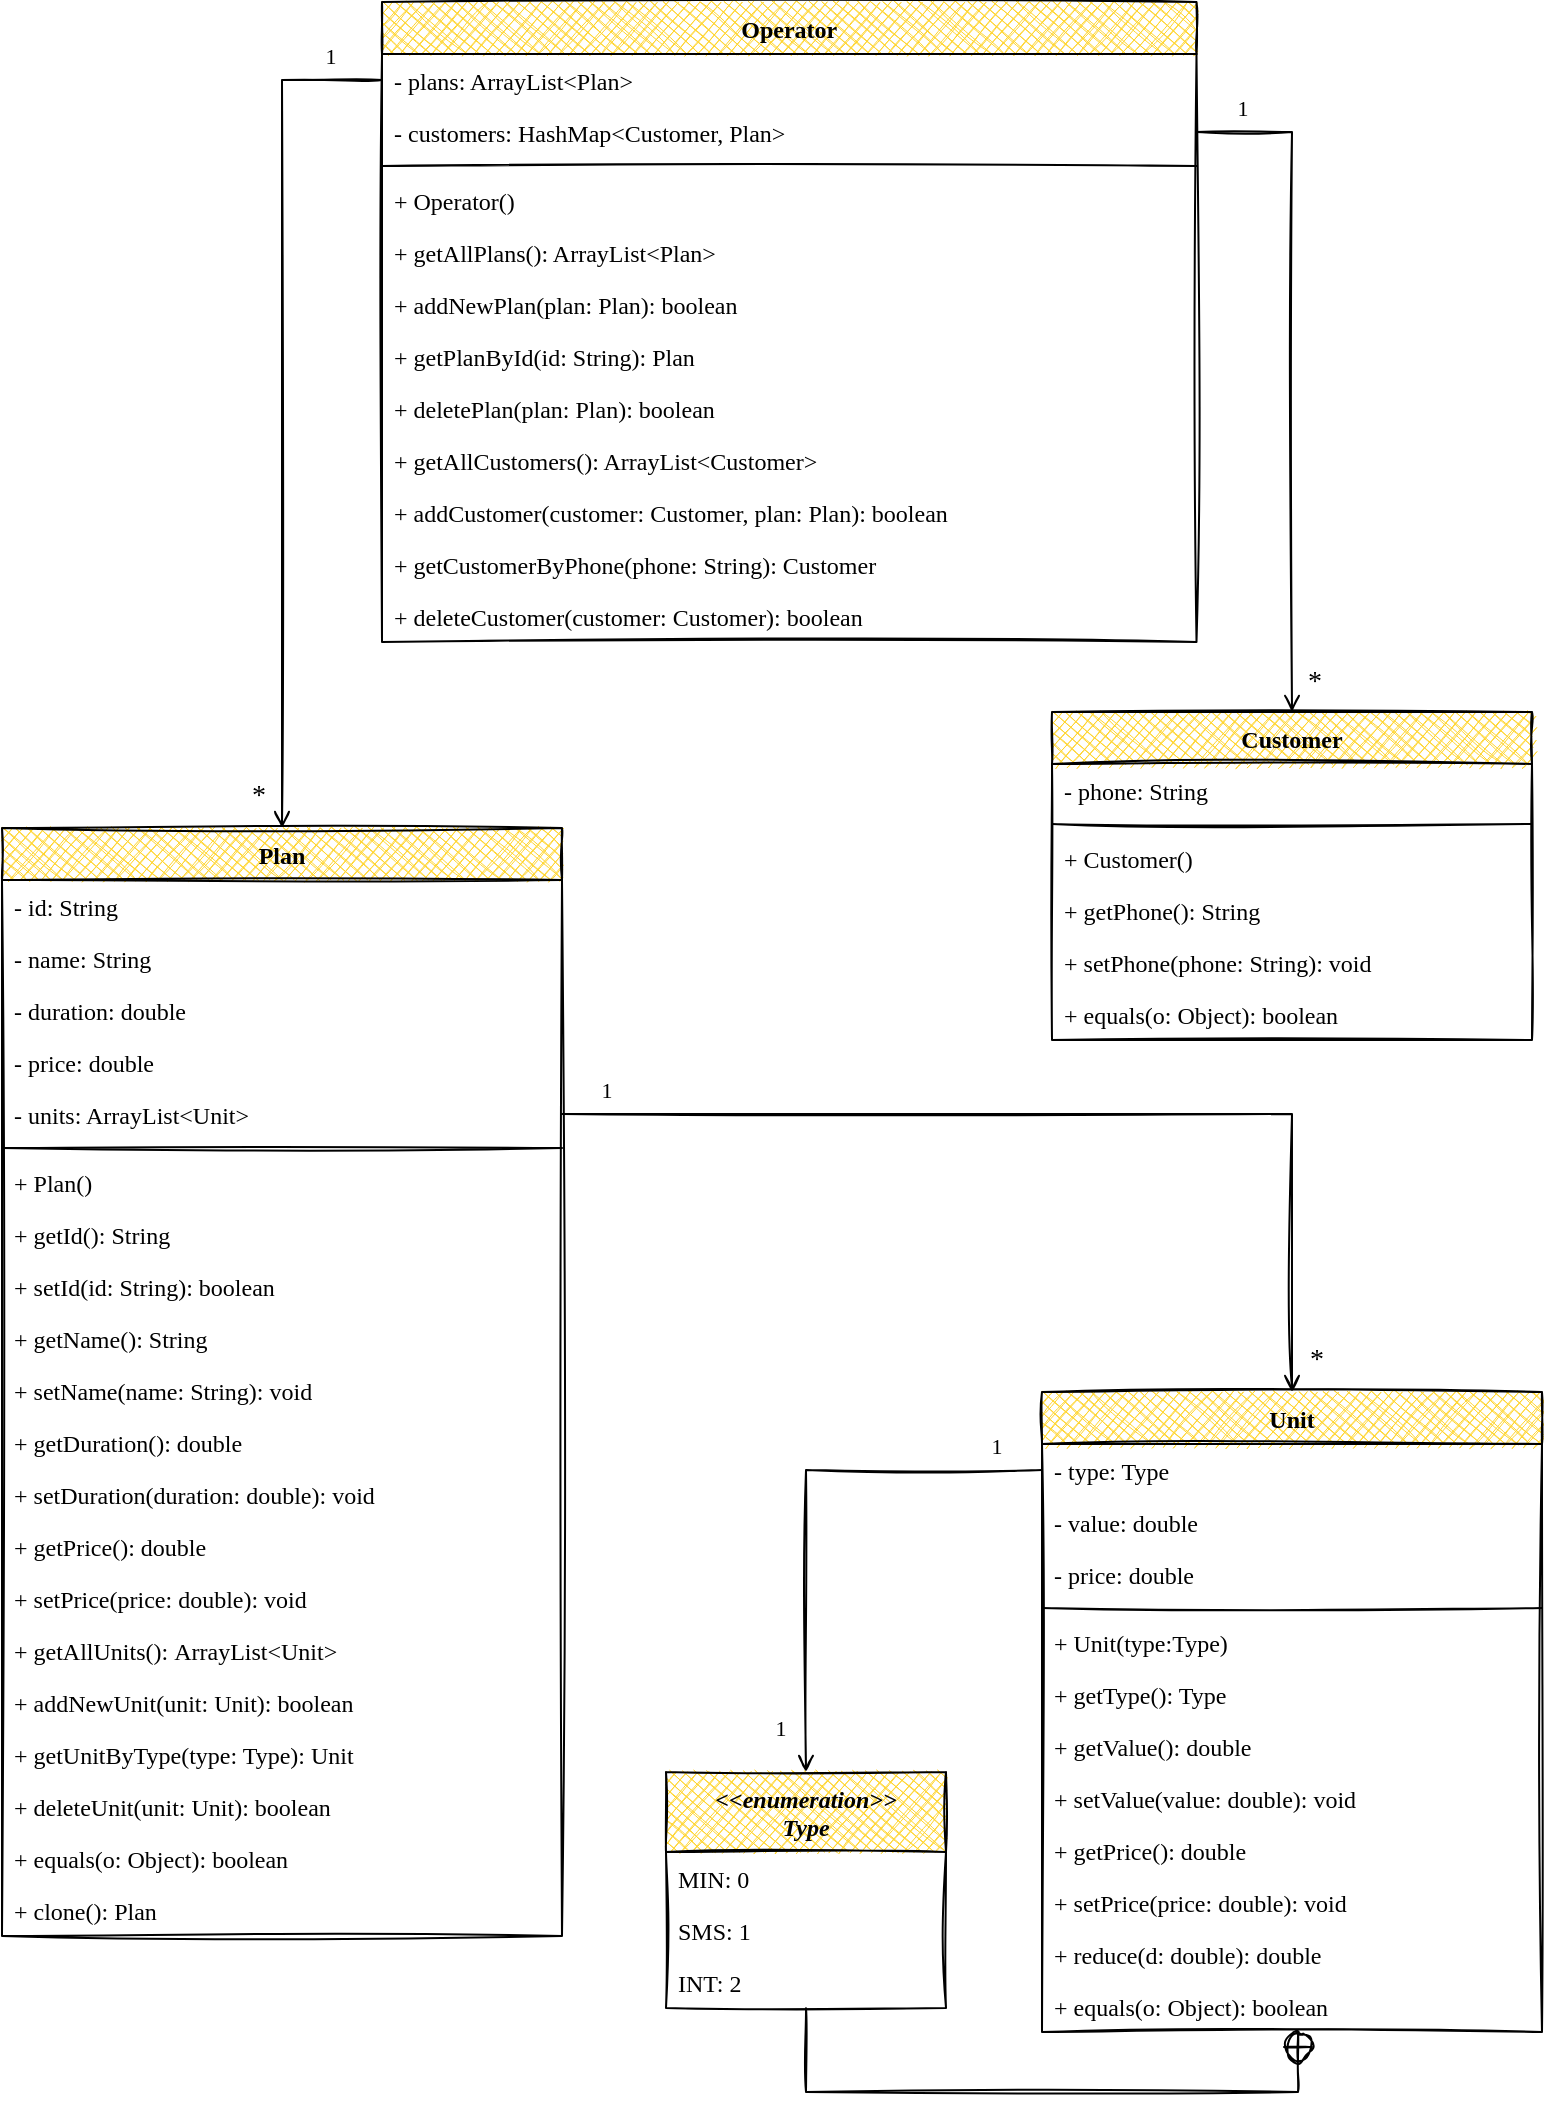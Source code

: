 <mxfile version="20.3.0" type="device"><diagram id="oGCr7jrlYVOS3FX6Hcj-" name="Page-1"><mxGraphModel dx="802" dy="541" grid="0" gridSize="10" guides="1" tooltips="1" connect="1" arrows="1" fold="1" page="1" pageScale="1" pageWidth="827" pageHeight="1169" math="0" shadow="0"><root><mxCell id="0"/><mxCell id="1" parent="0"/><mxCell id="b9Ok6ianHuO4Eab1vcOu-1" value="Operator&#10;" style="swimlane;fontStyle=1;align=center;verticalAlign=top;childLayout=stackLayout;horizontal=1;startSize=26;horizontalStack=0;resizeParent=1;resizeParentMax=0;resizeLast=0;collapsible=1;marginBottom=0;sketch=1;swimlaneFillColor=none;fontFamily=Lucida Console;fillStyle=cross-hatch;fillColor=#FFD52E;glass=0;swimlaneLine=1;" vertex="1" parent="1"><mxGeometry x="219" y="62" width="407.25" height="320" as="geometry"/></mxCell><mxCell id="b9Ok6ianHuO4Eab1vcOu-2" value="- plans: ArrayList&lt;Plan&gt;" style="text;strokeColor=none;fillColor=none;align=left;verticalAlign=top;spacingLeft=4;spacingRight=4;overflow=hidden;rotatable=0;points=[[0,0.5],[1,0.5]];portConstraint=eastwest;sketch=1;swimlaneFillColor=none;fontFamily=Lucida Console;fillStyle=auto;" vertex="1" parent="b9Ok6ianHuO4Eab1vcOu-1"><mxGeometry y="26" width="407.25" height="26" as="geometry"/></mxCell><mxCell id="b9Ok6ianHuO4Eab1vcOu-4" value="- customers: HashMap&lt;Customer, Plan&gt;" style="text;strokeColor=none;fillColor=none;align=left;verticalAlign=top;spacingLeft=4;spacingRight=4;overflow=hidden;rotatable=0;points=[[0,0.5],[1,0.5]];portConstraint=eastwest;sketch=1;swimlaneFillColor=none;fontFamily=Lucida Console;fillStyle=auto;" vertex="1" parent="b9Ok6ianHuO4Eab1vcOu-1"><mxGeometry y="52" width="407.25" height="26" as="geometry"/></mxCell><mxCell id="b9Ok6ianHuO4Eab1vcOu-3" value="" style="line;strokeWidth=1;fillColor=none;align=left;verticalAlign=middle;spacingTop=-1;spacingLeft=3;spacingRight=3;rotatable=0;labelPosition=right;points=[];portConstraint=eastwest;strokeColor=inherit;sketch=1;swimlaneFillColor=none;fontFamily=Lucida Console;" vertex="1" parent="b9Ok6ianHuO4Eab1vcOu-1"><mxGeometry y="78" width="407.25" height="8" as="geometry"/></mxCell><mxCell id="b9Ok6ianHuO4Eab1vcOu-25" value="+ Operator()" style="text;strokeColor=none;fillColor=none;align=left;verticalAlign=top;spacingLeft=4;spacingRight=4;overflow=hidden;rotatable=0;points=[[0,0.5],[1,0.5]];portConstraint=eastwest;sketch=1;swimlaneFillColor=none;fontFamily=Lucida Console;fillStyle=auto;" vertex="1" parent="b9Ok6ianHuO4Eab1vcOu-1"><mxGeometry y="86" width="407.25" height="26" as="geometry"/></mxCell><mxCell id="b9Ok6ianHuO4Eab1vcOu-26" value="+ getAllPlans(): ArrayList&lt;Plan&gt;" style="text;strokeColor=none;fillColor=none;align=left;verticalAlign=top;spacingLeft=4;spacingRight=4;overflow=hidden;rotatable=0;points=[[0,0.5],[1,0.5]];portConstraint=eastwest;sketch=1;swimlaneFillColor=none;fontFamily=Lucida Console;fillStyle=auto;" vertex="1" parent="b9Ok6ianHuO4Eab1vcOu-1"><mxGeometry y="112" width="407.25" height="26" as="geometry"/></mxCell><mxCell id="b9Ok6ianHuO4Eab1vcOu-27" value="+ addNewPlan(plan: Plan): boolean" style="text;strokeColor=none;fillColor=none;align=left;verticalAlign=top;spacingLeft=4;spacingRight=4;overflow=hidden;rotatable=0;points=[[0,0.5],[1,0.5]];portConstraint=eastwest;sketch=1;swimlaneFillColor=none;fontFamily=Lucida Console;fillStyle=auto;" vertex="1" parent="b9Ok6ianHuO4Eab1vcOu-1"><mxGeometry y="138" width="407.25" height="26" as="geometry"/></mxCell><mxCell id="b9Ok6ianHuO4Eab1vcOu-28" value="+ getPlanById(id: String): Plan" style="text;strokeColor=none;fillColor=none;align=left;verticalAlign=top;spacingLeft=4;spacingRight=4;overflow=hidden;rotatable=0;points=[[0,0.5],[1,0.5]];portConstraint=eastwest;sketch=1;swimlaneFillColor=none;fontFamily=Lucida Console;fillStyle=auto;" vertex="1" parent="b9Ok6ianHuO4Eab1vcOu-1"><mxGeometry y="164" width="407.25" height="26" as="geometry"/></mxCell><mxCell id="b9Ok6ianHuO4Eab1vcOu-29" value="+ deletePlan(plan: Plan): boolean" style="text;strokeColor=none;fillColor=none;align=left;verticalAlign=top;spacingLeft=4;spacingRight=4;overflow=hidden;rotatable=0;points=[[0,0.5],[1,0.5]];portConstraint=eastwest;sketch=1;swimlaneFillColor=none;fontFamily=Lucida Console;fillStyle=auto;" vertex="1" parent="b9Ok6ianHuO4Eab1vcOu-1"><mxGeometry y="190" width="407.25" height="26" as="geometry"/></mxCell><mxCell id="b9Ok6ianHuO4Eab1vcOu-30" value="+ getAllCustomers(): ArrayList&lt;Customer&gt;" style="text;strokeColor=none;fillColor=none;align=left;verticalAlign=top;spacingLeft=4;spacingRight=4;overflow=hidden;rotatable=0;points=[[0,0.5],[1,0.5]];portConstraint=eastwest;sketch=1;swimlaneFillColor=none;fontFamily=Lucida Console;fillStyle=auto;" vertex="1" parent="b9Ok6ianHuO4Eab1vcOu-1"><mxGeometry y="216" width="407.25" height="26" as="geometry"/></mxCell><mxCell id="b9Ok6ianHuO4Eab1vcOu-31" value="+ addCustomer(customer: Customer, plan: Plan): boolean" style="text;strokeColor=none;fillColor=none;align=left;verticalAlign=top;spacingLeft=4;spacingRight=4;overflow=hidden;rotatable=0;points=[[0,0.5],[1,0.5]];portConstraint=eastwest;sketch=1;swimlaneFillColor=none;fontFamily=Lucida Console;fillStyle=auto;" vertex="1" parent="b9Ok6ianHuO4Eab1vcOu-1"><mxGeometry y="242" width="407.25" height="26" as="geometry"/></mxCell><mxCell id="b9Ok6ianHuO4Eab1vcOu-60" value="+ getCustomerByPhone(phone: String): Customer" style="text;strokeColor=none;fillColor=none;align=left;verticalAlign=top;spacingLeft=4;spacingRight=4;overflow=hidden;rotatable=0;points=[[0,0.5],[1,0.5]];portConstraint=eastwest;sketch=1;swimlaneFillColor=none;fontFamily=Lucida Console;fillStyle=auto;" vertex="1" parent="b9Ok6ianHuO4Eab1vcOu-1"><mxGeometry y="268" width="407.25" height="26" as="geometry"/></mxCell><mxCell id="b9Ok6ianHuO4Eab1vcOu-61" value="+ deleteCustomer(customer: Customer): boolean" style="text;strokeColor=none;fillColor=none;align=left;verticalAlign=top;spacingLeft=4;spacingRight=4;overflow=hidden;rotatable=0;points=[[0,0.5],[1,0.5]];portConstraint=eastwest;sketch=1;swimlaneFillColor=none;fontFamily=Lucida Console;fillStyle=auto;" vertex="1" parent="b9Ok6ianHuO4Eab1vcOu-1"><mxGeometry y="294" width="407.25" height="26" as="geometry"/></mxCell><mxCell id="b9Ok6ianHuO4Eab1vcOu-5" value="Unit" style="swimlane;fontStyle=1;align=center;verticalAlign=top;childLayout=stackLayout;horizontal=1;startSize=26;horizontalStack=0;resizeParent=1;resizeParentMax=0;resizeLast=0;collapsible=1;marginBottom=0;sketch=1;swimlaneFillColor=none;fontFamily=Lucida Console;fillStyle=cross-hatch;fillColor=#FFD52E;" vertex="1" parent="1"><mxGeometry x="549" y="757" width="250" height="320" as="geometry"/></mxCell><mxCell id="b9Ok6ianHuO4Eab1vcOu-6" value="- type: Type" style="text;strokeColor=none;fillColor=none;align=left;verticalAlign=top;spacingLeft=4;spacingRight=4;overflow=hidden;rotatable=0;points=[[0,0.5],[1,0.5]];portConstraint=eastwest;sketch=1;swimlaneFillColor=none;fontFamily=Lucida Console;" vertex="1" parent="b9Ok6ianHuO4Eab1vcOu-5"><mxGeometry y="26" width="250" height="26" as="geometry"/></mxCell><mxCell id="b9Ok6ianHuO4Eab1vcOu-8" value="- value: double" style="text;strokeColor=none;fillColor=none;align=left;verticalAlign=top;spacingLeft=4;spacingRight=4;overflow=hidden;rotatable=0;points=[[0,0.5],[1,0.5]];portConstraint=eastwest;sketch=1;swimlaneFillColor=none;fontFamily=Lucida Console;" vertex="1" parent="b9Ok6ianHuO4Eab1vcOu-5"><mxGeometry y="52" width="250" height="26" as="geometry"/></mxCell><mxCell id="b9Ok6ianHuO4Eab1vcOu-45" value="- price: double" style="text;strokeColor=none;fillColor=none;align=left;verticalAlign=top;spacingLeft=4;spacingRight=4;overflow=hidden;rotatable=0;points=[[0,0.5],[1,0.5]];portConstraint=eastwest;sketch=1;swimlaneFillColor=none;fontFamily=Lucida Console;" vertex="1" parent="b9Ok6ianHuO4Eab1vcOu-5"><mxGeometry y="78" width="250" height="26" as="geometry"/></mxCell><mxCell id="b9Ok6ianHuO4Eab1vcOu-7" value="" style="line;strokeWidth=1;fillColor=none;align=left;verticalAlign=middle;spacingTop=-1;spacingLeft=3;spacingRight=3;rotatable=0;labelPosition=right;points=[];portConstraint=eastwest;strokeColor=inherit;sketch=1;swimlaneFillColor=none;fontFamily=Lucida Console;" vertex="1" parent="b9Ok6ianHuO4Eab1vcOu-5"><mxGeometry y="104" width="250" height="8" as="geometry"/></mxCell><mxCell id="b9Ok6ianHuO4Eab1vcOu-46" value="+ Unit(type:Type)" style="text;strokeColor=none;fillColor=none;align=left;verticalAlign=top;spacingLeft=4;spacingRight=4;overflow=hidden;rotatable=0;points=[[0,0.5],[1,0.5]];portConstraint=eastwest;sketch=1;swimlaneFillColor=none;fontFamily=Lucida Console;" vertex="1" parent="b9Ok6ianHuO4Eab1vcOu-5"><mxGeometry y="112" width="250" height="26" as="geometry"/></mxCell><mxCell id="b9Ok6ianHuO4Eab1vcOu-47" value="+ getType(): Type" style="text;strokeColor=none;fillColor=none;align=left;verticalAlign=top;spacingLeft=4;spacingRight=4;overflow=hidden;rotatable=0;points=[[0,0.5],[1,0.5]];portConstraint=eastwest;sketch=1;swimlaneFillColor=none;fontFamily=Lucida Console;" vertex="1" parent="b9Ok6ianHuO4Eab1vcOu-5"><mxGeometry y="138" width="250" height="26" as="geometry"/></mxCell><mxCell id="b9Ok6ianHuO4Eab1vcOu-48" value="+ getValue(): double" style="text;strokeColor=none;fillColor=none;align=left;verticalAlign=top;spacingLeft=4;spacingRight=4;overflow=hidden;rotatable=0;points=[[0,0.5],[1,0.5]];portConstraint=eastwest;sketch=1;swimlaneFillColor=none;fontFamily=Lucida Console;" vertex="1" parent="b9Ok6ianHuO4Eab1vcOu-5"><mxGeometry y="164" width="250" height="26" as="geometry"/></mxCell><mxCell id="b9Ok6ianHuO4Eab1vcOu-49" value="+ setValue(value: double): void" style="text;strokeColor=none;fillColor=none;align=left;verticalAlign=top;spacingLeft=4;spacingRight=4;overflow=hidden;rotatable=0;points=[[0,0.5],[1,0.5]];portConstraint=eastwest;sketch=1;swimlaneFillColor=none;fontFamily=Lucida Console;" vertex="1" parent="b9Ok6ianHuO4Eab1vcOu-5"><mxGeometry y="190" width="250" height="26" as="geometry"/></mxCell><mxCell id="b9Ok6ianHuO4Eab1vcOu-50" value="+ getPrice(): double" style="text;strokeColor=none;fillColor=none;align=left;verticalAlign=top;spacingLeft=4;spacingRight=4;overflow=hidden;rotatable=0;points=[[0,0.5],[1,0.5]];portConstraint=eastwest;sketch=1;swimlaneFillColor=none;fontFamily=Lucida Console;" vertex="1" parent="b9Ok6ianHuO4Eab1vcOu-5"><mxGeometry y="216" width="250" height="26" as="geometry"/></mxCell><mxCell id="b9Ok6ianHuO4Eab1vcOu-57" value="+ setPrice(price: double): void" style="text;strokeColor=none;fillColor=none;align=left;verticalAlign=top;spacingLeft=4;spacingRight=4;overflow=hidden;rotatable=0;points=[[0,0.5],[1,0.5]];portConstraint=eastwest;sketch=1;swimlaneFillColor=none;fontFamily=Lucida Console;" vertex="1" parent="b9Ok6ianHuO4Eab1vcOu-5"><mxGeometry y="242" width="250" height="26" as="geometry"/></mxCell><mxCell id="b9Ok6ianHuO4Eab1vcOu-58" value="+ reduce(d: double): double" style="text;strokeColor=none;fillColor=none;align=left;verticalAlign=top;spacingLeft=4;spacingRight=4;overflow=hidden;rotatable=0;points=[[0,0.5],[1,0.5]];portConstraint=eastwest;sketch=1;swimlaneFillColor=none;fontFamily=Lucida Console;" vertex="1" parent="b9Ok6ianHuO4Eab1vcOu-5"><mxGeometry y="268" width="250" height="26" as="geometry"/></mxCell><mxCell id="b9Ok6ianHuO4Eab1vcOu-59" value="+ equals(o: Object): boolean" style="text;strokeColor=none;fillColor=none;align=left;verticalAlign=top;spacingLeft=4;spacingRight=4;overflow=hidden;rotatable=0;points=[[0,0.5],[1,0.5]];portConstraint=eastwest;sketch=1;swimlaneFillColor=none;fontFamily=Lucida Console;" vertex="1" parent="b9Ok6ianHuO4Eab1vcOu-5"><mxGeometry y="294" width="250" height="26" as="geometry"/></mxCell><mxCell id="b9Ok6ianHuO4Eab1vcOu-9" value="Plan" style="swimlane;fontStyle=1;align=center;verticalAlign=top;childLayout=stackLayout;horizontal=1;startSize=26;horizontalStack=0;resizeParent=1;resizeParentMax=0;resizeLast=0;collapsible=1;marginBottom=0;sketch=1;swimlaneFillColor=none;fontFamily=Lucida Console;fillStyle=cross-hatch;fillColor=#FFD52E;" vertex="1" parent="1"><mxGeometry x="29" y="475" width="280" height="554" as="geometry"/></mxCell><mxCell id="b9Ok6ianHuO4Eab1vcOu-10" value="- id: String" style="text;strokeColor=none;fillColor=none;align=left;verticalAlign=top;spacingLeft=4;spacingRight=4;overflow=hidden;rotatable=0;points=[[0,0.5],[1,0.5]];portConstraint=eastwest;sketch=1;swimlaneFillColor=none;fontFamily=Lucida Console;" vertex="1" parent="b9Ok6ianHuO4Eab1vcOu-9"><mxGeometry y="26" width="280" height="26" as="geometry"/></mxCell><mxCell id="b9Ok6ianHuO4Eab1vcOu-12" value="- name: String" style="text;strokeColor=none;fillColor=none;align=left;verticalAlign=top;spacingLeft=4;spacingRight=4;overflow=hidden;rotatable=0;points=[[0,0.5],[1,0.5]];portConstraint=eastwest;sketch=1;swimlaneFillColor=none;fontFamily=Lucida Console;" vertex="1" parent="b9Ok6ianHuO4Eab1vcOu-9"><mxGeometry y="52" width="280" height="26" as="geometry"/></mxCell><mxCell id="b9Ok6ianHuO4Eab1vcOu-32" value="- duration: double" style="text;strokeColor=none;fillColor=none;align=left;verticalAlign=top;spacingLeft=4;spacingRight=4;overflow=hidden;rotatable=0;points=[[0,0.5],[1,0.5]];portConstraint=eastwest;sketch=1;swimlaneFillColor=none;fontFamily=Lucida Console;" vertex="1" parent="b9Ok6ianHuO4Eab1vcOu-9"><mxGeometry y="78" width="280" height="26" as="geometry"/></mxCell><mxCell id="b9Ok6ianHuO4Eab1vcOu-33" value="- price: double" style="text;strokeColor=none;fillColor=none;align=left;verticalAlign=top;spacingLeft=4;spacingRight=4;overflow=hidden;rotatable=0;points=[[0,0.5],[1,0.5]];portConstraint=eastwest;sketch=1;swimlaneFillColor=none;fontFamily=Lucida Console;" vertex="1" parent="b9Ok6ianHuO4Eab1vcOu-9"><mxGeometry y="104" width="280" height="26" as="geometry"/></mxCell><mxCell id="b9Ok6ianHuO4Eab1vcOu-34" value="- units: ArrayList&lt;Unit&gt;" style="text;strokeColor=none;fillColor=none;align=left;verticalAlign=top;spacingLeft=4;spacingRight=4;overflow=hidden;rotatable=0;points=[[0,0.5],[1,0.5]];portConstraint=eastwest;sketch=1;swimlaneFillColor=none;fontFamily=Lucida Console;" vertex="1" parent="b9Ok6ianHuO4Eab1vcOu-9"><mxGeometry y="130" width="280" height="26" as="geometry"/></mxCell><mxCell id="b9Ok6ianHuO4Eab1vcOu-11" value="" style="line;strokeWidth=1;fillColor=none;align=left;verticalAlign=middle;spacingTop=-1;spacingLeft=3;spacingRight=3;rotatable=0;labelPosition=right;points=[];portConstraint=eastwest;strokeColor=inherit;sketch=1;swimlaneFillColor=none;fontFamily=Lucida Console;" vertex="1" parent="b9Ok6ianHuO4Eab1vcOu-9"><mxGeometry y="156" width="280" height="8" as="geometry"/></mxCell><mxCell id="b9Ok6ianHuO4Eab1vcOu-35" value="+ Plan()" style="text;strokeColor=none;fillColor=none;align=left;verticalAlign=top;spacingLeft=4;spacingRight=4;overflow=hidden;rotatable=0;points=[[0,0.5],[1,0.5]];portConstraint=eastwest;sketch=1;swimlaneFillColor=none;fontFamily=Lucida Console;" vertex="1" parent="b9Ok6ianHuO4Eab1vcOu-9"><mxGeometry y="164" width="280" height="26" as="geometry"/></mxCell><mxCell id="b9Ok6ianHuO4Eab1vcOu-36" value="+ getId(): String" style="text;strokeColor=none;fillColor=none;align=left;verticalAlign=top;spacingLeft=4;spacingRight=4;overflow=hidden;rotatable=0;points=[[0,0.5],[1,0.5]];portConstraint=eastwest;sketch=1;swimlaneFillColor=none;fontFamily=Lucida Console;" vertex="1" parent="b9Ok6ianHuO4Eab1vcOu-9"><mxGeometry y="190" width="280" height="26" as="geometry"/></mxCell><mxCell id="b9Ok6ianHuO4Eab1vcOu-37" value="+ setId(id: String): boolean" style="text;strokeColor=none;fillColor=none;align=left;verticalAlign=top;spacingLeft=4;spacingRight=4;overflow=hidden;rotatable=0;points=[[0,0.5],[1,0.5]];portConstraint=eastwest;sketch=1;swimlaneFillColor=none;fontFamily=Lucida Console;" vertex="1" parent="b9Ok6ianHuO4Eab1vcOu-9"><mxGeometry y="216" width="280" height="26" as="geometry"/></mxCell><mxCell id="b9Ok6ianHuO4Eab1vcOu-38" value="+ getName(): String" style="text;strokeColor=none;fillColor=none;align=left;verticalAlign=top;spacingLeft=4;spacingRight=4;overflow=hidden;rotatable=0;points=[[0,0.5],[1,0.5]];portConstraint=eastwest;sketch=1;swimlaneFillColor=none;fontFamily=Lucida Console;" vertex="1" parent="b9Ok6ianHuO4Eab1vcOu-9"><mxGeometry y="242" width="280" height="26" as="geometry"/></mxCell><mxCell id="b9Ok6ianHuO4Eab1vcOu-39" value="+ setName(name: String): void" style="text;strokeColor=none;fillColor=none;align=left;verticalAlign=top;spacingLeft=4;spacingRight=4;overflow=hidden;rotatable=0;points=[[0,0.5],[1,0.5]];portConstraint=eastwest;sketch=1;swimlaneFillColor=none;fontFamily=Lucida Console;" vertex="1" parent="b9Ok6ianHuO4Eab1vcOu-9"><mxGeometry y="268" width="280" height="26" as="geometry"/></mxCell><mxCell id="b9Ok6ianHuO4Eab1vcOu-40" value="+ getDuration(): double" style="text;strokeColor=none;fillColor=none;align=left;verticalAlign=top;spacingLeft=4;spacingRight=4;overflow=hidden;rotatable=0;points=[[0,0.5],[1,0.5]];portConstraint=eastwest;sketch=1;swimlaneFillColor=none;fontFamily=Lucida Console;" vertex="1" parent="b9Ok6ianHuO4Eab1vcOu-9"><mxGeometry y="294" width="280" height="26" as="geometry"/></mxCell><mxCell id="b9Ok6ianHuO4Eab1vcOu-41" value="+ setDuration(duration: double): void" style="text;strokeColor=none;fillColor=none;align=left;verticalAlign=top;spacingLeft=4;spacingRight=4;overflow=hidden;rotatable=0;points=[[0,0.5],[1,0.5]];portConstraint=eastwest;sketch=1;swimlaneFillColor=none;fontFamily=Lucida Console;" vertex="1" parent="b9Ok6ianHuO4Eab1vcOu-9"><mxGeometry y="320" width="280" height="26" as="geometry"/></mxCell><mxCell id="b9Ok6ianHuO4Eab1vcOu-42" value="+ getPrice(): double" style="text;strokeColor=none;fillColor=none;align=left;verticalAlign=top;spacingLeft=4;spacingRight=4;overflow=hidden;rotatable=0;points=[[0,0.5],[1,0.5]];portConstraint=eastwest;sketch=1;swimlaneFillColor=none;fontFamily=Lucida Console;" vertex="1" parent="b9Ok6ianHuO4Eab1vcOu-9"><mxGeometry y="346" width="280" height="26" as="geometry"/></mxCell><mxCell id="b9Ok6ianHuO4Eab1vcOu-43" value="+ setPrice(price: double): void" style="text;strokeColor=none;fillColor=none;align=left;verticalAlign=top;spacingLeft=4;spacingRight=4;overflow=hidden;rotatable=0;points=[[0,0.5],[1,0.5]];portConstraint=eastwest;sketch=1;swimlaneFillColor=none;fontFamily=Lucida Console;" vertex="1" parent="b9Ok6ianHuO4Eab1vcOu-9"><mxGeometry y="372" width="280" height="26" as="geometry"/></mxCell><mxCell id="b9Ok6ianHuO4Eab1vcOu-44" value="+ getAllUnits(): ArrayList&lt;Unit&gt;" style="text;strokeColor=none;fillColor=none;align=left;verticalAlign=top;spacingLeft=4;spacingRight=4;overflow=hidden;rotatable=0;points=[[0,0.5],[1,0.5]];portConstraint=eastwest;sketch=1;swimlaneFillColor=none;fontFamily=Lucida Console;" vertex="1" parent="b9Ok6ianHuO4Eab1vcOu-9"><mxGeometry y="398" width="280" height="26" as="geometry"/></mxCell><mxCell id="b9Ok6ianHuO4Eab1vcOu-62" value="+ addNewUnit(unit: Unit): boolean" style="text;strokeColor=none;fillColor=none;align=left;verticalAlign=top;spacingLeft=4;spacingRight=4;overflow=hidden;rotatable=0;points=[[0,0.5],[1,0.5]];portConstraint=eastwest;sketch=1;swimlaneFillColor=none;fontFamily=Lucida Console;" vertex="1" parent="b9Ok6ianHuO4Eab1vcOu-9"><mxGeometry y="424" width="280" height="26" as="geometry"/></mxCell><mxCell id="b9Ok6ianHuO4Eab1vcOu-63" value="+ getUnitByType(type: Type): Unit" style="text;strokeColor=none;fillColor=none;align=left;verticalAlign=top;spacingLeft=4;spacingRight=4;overflow=hidden;rotatable=0;points=[[0,0.5],[1,0.5]];portConstraint=eastwest;sketch=1;swimlaneFillColor=none;fontFamily=Lucida Console;" vertex="1" parent="b9Ok6ianHuO4Eab1vcOu-9"><mxGeometry y="450" width="280" height="26" as="geometry"/></mxCell><mxCell id="b9Ok6ianHuO4Eab1vcOu-64" value="+ deleteUnit(unit: Unit): boolean" style="text;strokeColor=none;fillColor=none;align=left;verticalAlign=top;spacingLeft=4;spacingRight=4;overflow=hidden;rotatable=0;points=[[0,0.5],[1,0.5]];portConstraint=eastwest;sketch=1;swimlaneFillColor=none;fontFamily=Lucida Console;" vertex="1" parent="b9Ok6ianHuO4Eab1vcOu-9"><mxGeometry y="476" width="280" height="26" as="geometry"/></mxCell><mxCell id="b9Ok6ianHuO4Eab1vcOu-65" value="+ equals(o: Object): boolean" style="text;strokeColor=none;fillColor=none;align=left;verticalAlign=top;spacingLeft=4;spacingRight=4;overflow=hidden;rotatable=0;points=[[0,0.5],[1,0.5]];portConstraint=eastwest;sketch=1;swimlaneFillColor=none;fontFamily=Lucida Console;" vertex="1" parent="b9Ok6ianHuO4Eab1vcOu-9"><mxGeometry y="502" width="280" height="26" as="geometry"/></mxCell><mxCell id="b9Ok6ianHuO4Eab1vcOu-66" value="+ clone(): Plan" style="text;strokeColor=none;fillColor=none;align=left;verticalAlign=top;spacingLeft=4;spacingRight=4;overflow=hidden;rotatable=0;points=[[0,0.5],[1,0.5]];portConstraint=eastwest;sketch=1;swimlaneFillColor=none;fontFamily=Lucida Console;" vertex="1" parent="b9Ok6ianHuO4Eab1vcOu-9"><mxGeometry y="528" width="280" height="26" as="geometry"/></mxCell><mxCell id="b9Ok6ianHuO4Eab1vcOu-13" value="Customer&#10;" style="swimlane;fontStyle=1;align=center;verticalAlign=top;childLayout=stackLayout;horizontal=1;startSize=26;horizontalStack=0;resizeParent=1;resizeParentMax=0;resizeLast=0;collapsible=1;marginBottom=0;sketch=1;swimlaneFillColor=none;fontFamily=Lucida Console;fillStyle=cross-hatch;fillColor=#FFD52E;" vertex="1" parent="1"><mxGeometry x="554" y="417" width="240" height="164" as="geometry"/></mxCell><mxCell id="b9Ok6ianHuO4Eab1vcOu-14" value="- phone: String" style="text;strokeColor=none;fillColor=none;align=left;verticalAlign=top;spacingLeft=4;spacingRight=4;overflow=hidden;rotatable=0;points=[[0,0.5],[1,0.5]];portConstraint=eastwest;sketch=1;swimlaneFillColor=none;fontFamily=Lucida Console;" vertex="1" parent="b9Ok6ianHuO4Eab1vcOu-13"><mxGeometry y="26" width="240" height="26" as="geometry"/></mxCell><mxCell id="b9Ok6ianHuO4Eab1vcOu-15" value="" style="line;strokeWidth=1;fillColor=none;align=left;verticalAlign=middle;spacingTop=-1;spacingLeft=3;spacingRight=3;rotatable=0;labelPosition=right;points=[];portConstraint=eastwest;strokeColor=inherit;sketch=1;swimlaneFillColor=none;fontFamily=Lucida Console;" vertex="1" parent="b9Ok6ianHuO4Eab1vcOu-13"><mxGeometry y="52" width="240" height="8" as="geometry"/></mxCell><mxCell id="b9Ok6ianHuO4Eab1vcOu-16" value="+ Customer()" style="text;strokeColor=none;fillColor=none;align=left;verticalAlign=top;spacingLeft=4;spacingRight=4;overflow=hidden;rotatable=0;points=[[0,0.5],[1,0.5]];portConstraint=eastwest;sketch=1;swimlaneFillColor=none;fontFamily=Lucida Console;" vertex="1" parent="b9Ok6ianHuO4Eab1vcOu-13"><mxGeometry y="60" width="240" height="26" as="geometry"/></mxCell><mxCell id="b9Ok6ianHuO4Eab1vcOu-18" value="+ getPhone(): String" style="text;strokeColor=none;fillColor=none;align=left;verticalAlign=top;spacingLeft=4;spacingRight=4;overflow=hidden;rotatable=0;points=[[0,0.5],[1,0.5]];portConstraint=eastwest;sketch=1;swimlaneFillColor=none;fontFamily=Lucida Console;" vertex="1" parent="b9Ok6ianHuO4Eab1vcOu-13"><mxGeometry y="86" width="240" height="26" as="geometry"/></mxCell><mxCell id="b9Ok6ianHuO4Eab1vcOu-24" value="+ setPhone(phone: String): void" style="text;strokeColor=none;fillColor=none;align=left;verticalAlign=top;spacingLeft=4;spacingRight=4;overflow=hidden;rotatable=0;points=[[0,0.5],[1,0.5]];portConstraint=eastwest;sketch=1;swimlaneFillColor=none;fontFamily=Lucida Console;" vertex="1" parent="b9Ok6ianHuO4Eab1vcOu-13"><mxGeometry y="112" width="240" height="26" as="geometry"/></mxCell><mxCell id="b9Ok6ianHuO4Eab1vcOu-51" value="+ equals(o: Object): boolean" style="text;strokeColor=none;fillColor=none;align=left;verticalAlign=top;spacingLeft=4;spacingRight=4;overflow=hidden;rotatable=0;points=[[0,0.5],[1,0.5]];portConstraint=eastwest;sketch=1;swimlaneFillColor=none;fontFamily=Lucida Console;" vertex="1" parent="b9Ok6ianHuO4Eab1vcOu-13"><mxGeometry y="138" width="240" height="26" as="geometry"/></mxCell><mxCell id="b9Ok6ianHuO4Eab1vcOu-52" value="&lt;&lt;enumeration&gt;&gt;&#10;Type" style="swimlane;fontStyle=3;childLayout=stackLayout;horizontal=1;startSize=40;fillColor=#FFD52E;horizontalStack=0;resizeParent=1;resizeParentMax=0;resizeLast=0;collapsible=1;marginBottom=0;sketch=1;fontFamily=Lucida Console;fillStyle=cross-hatch;" vertex="1" parent="1"><mxGeometry x="361" y="947" width="140" height="118" as="geometry"/></mxCell><mxCell id="b9Ok6ianHuO4Eab1vcOu-53" value="MIN: 0" style="text;strokeColor=none;fillColor=none;align=left;verticalAlign=top;spacingLeft=4;spacingRight=4;overflow=hidden;rotatable=0;points=[[0,0.5],[1,0.5]];portConstraint=eastwest;sketch=1;fontFamily=Lucida Console;fillStyle=cross-hatch;" vertex="1" parent="b9Ok6ianHuO4Eab1vcOu-52"><mxGeometry y="40" width="140" height="26" as="geometry"/></mxCell><mxCell id="b9Ok6ianHuO4Eab1vcOu-54" value="SMS: 1" style="text;strokeColor=none;fillColor=none;align=left;verticalAlign=top;spacingLeft=4;spacingRight=4;overflow=hidden;rotatable=0;points=[[0,0.5],[1,0.5]];portConstraint=eastwest;sketch=1;fontFamily=Lucida Console;fillStyle=cross-hatch;" vertex="1" parent="b9Ok6ianHuO4Eab1vcOu-52"><mxGeometry y="66" width="140" height="26" as="geometry"/></mxCell><mxCell id="b9Ok6ianHuO4Eab1vcOu-55" value="INT: 2" style="text;strokeColor=none;fillColor=none;align=left;verticalAlign=top;spacingLeft=4;spacingRight=4;overflow=hidden;rotatable=0;points=[[0,0.5],[1,0.5]];portConstraint=eastwest;sketch=1;fontFamily=Lucida Console;fillStyle=cross-hatch;" vertex="1" parent="b9Ok6ianHuO4Eab1vcOu-52"><mxGeometry y="92" width="140" height="26" as="geometry"/></mxCell><mxCell id="b9Ok6ianHuO4Eab1vcOu-78" style="edgeStyle=orthogonalEdgeStyle;rounded=0;orthogonalLoop=1;jettySize=auto;html=1;exitX=0;exitY=0.5;exitDx=0;exitDy=0;entryX=0.5;entryY=0;entryDx=0;entryDy=0;fontFamily=Lucida Console;startArrow=none;startFill=0;endArrow=open;endFill=0;sketch=1;" edge="1" parent="1" source="b9Ok6ianHuO4Eab1vcOu-2" target="b9Ok6ianHuO4Eab1vcOu-9"><mxGeometry relative="1" as="geometry"/></mxCell><mxCell id="b9Ok6ianHuO4Eab1vcOu-85" value="1" style="edgeLabel;html=1;align=center;verticalAlign=middle;resizable=0;points=[];fontFamily=Lucida Console;labelBackgroundColor=none;" vertex="1" connectable="0" parent="b9Ok6ianHuO4Eab1vcOu-78"><mxGeometry x="-0.929" y="-1" relative="1" as="geometry"><mxPoint x="-11" y="-11" as="offset"/></mxGeometry></mxCell><mxCell id="b9Ok6ianHuO4Eab1vcOu-86" value="*" style="edgeLabel;html=1;align=center;verticalAlign=middle;resizable=0;points=[];fontFamily=Lucida Console;labelBackgroundColor=none;fontSize=14;" vertex="1" connectable="0" parent="b9Ok6ianHuO4Eab1vcOu-78"><mxGeometry x="0.907" y="1" relative="1" as="geometry"><mxPoint x="-13" y="3" as="offset"/></mxGeometry></mxCell><mxCell id="b9Ok6ianHuO4Eab1vcOu-79" style="edgeStyle=orthogonalEdgeStyle;rounded=0;orthogonalLoop=1;jettySize=auto;html=1;exitX=1;exitY=0.5;exitDx=0;exitDy=0;entryX=0.5;entryY=0;entryDx=0;entryDy=0;fontFamily=Lucida Console;startArrow=none;startFill=0;endArrow=open;endFill=0;sketch=1;" edge="1" parent="1" source="b9Ok6ianHuO4Eab1vcOu-4" target="b9Ok6ianHuO4Eab1vcOu-13"><mxGeometry relative="1" as="geometry"/></mxCell><mxCell id="b9Ok6ianHuO4Eab1vcOu-87" value="1" style="edgeLabel;html=1;align=center;verticalAlign=middle;resizable=0;points=[];fontFamily=Lucida Console;labelBackgroundColor=none;" vertex="1" connectable="0" parent="b9Ok6ianHuO4Eab1vcOu-79"><mxGeometry x="-0.907" y="1" relative="1" as="geometry"><mxPoint x="7" y="-11" as="offset"/></mxGeometry></mxCell><mxCell id="b9Ok6ianHuO4Eab1vcOu-88" value="*" style="edgeLabel;html=1;align=center;verticalAlign=middle;resizable=0;points=[];fontFamily=Lucida Console;labelBackgroundColor=none;fontSize=14;" vertex="1" connectable="0" parent="b9Ok6ianHuO4Eab1vcOu-79"><mxGeometry x="0.893" y="1" relative="1" as="geometry"><mxPoint x="10" y="3" as="offset"/></mxGeometry></mxCell><mxCell id="b9Ok6ianHuO4Eab1vcOu-80" style="edgeStyle=orthogonalEdgeStyle;rounded=0;sketch=1;orthogonalLoop=1;jettySize=auto;html=1;exitX=1;exitY=0.5;exitDx=0;exitDy=0;entryX=0.5;entryY=0;entryDx=0;entryDy=0;fontFamily=Lucida Console;startArrow=none;startFill=0;endArrow=open;endFill=0;" edge="1" parent="1" source="b9Ok6ianHuO4Eab1vcOu-34" target="b9Ok6ianHuO4Eab1vcOu-5"><mxGeometry relative="1" as="geometry"/></mxCell><mxCell id="b9Ok6ianHuO4Eab1vcOu-89" value="1" style="edgeLabel;html=1;align=center;verticalAlign=middle;resizable=0;points=[];fontSize=11;fontFamily=Lucida Console;labelBackgroundColor=none;" vertex="1" connectable="0" parent="b9Ok6ianHuO4Eab1vcOu-80"><mxGeometry x="-0.948" y="3" relative="1" as="geometry"><mxPoint x="9" y="-9" as="offset"/></mxGeometry></mxCell><mxCell id="b9Ok6ianHuO4Eab1vcOu-90" value="*" style="edgeLabel;html=1;align=center;verticalAlign=middle;resizable=0;points=[];fontSize=14;fontFamily=Lucida Console;labelBackgroundColor=none;" vertex="1" connectable="0" parent="b9Ok6ianHuO4Eab1vcOu-80"><mxGeometry x="0.898" y="5" relative="1" as="geometry"><mxPoint x="7" y="9" as="offset"/></mxGeometry></mxCell><mxCell id="b9Ok6ianHuO4Eab1vcOu-82" style="edgeStyle=orthogonalEdgeStyle;rounded=0;sketch=1;orthogonalLoop=1;jettySize=auto;html=1;exitX=0;exitY=0.5;exitDx=0;exitDy=0;entryX=0.5;entryY=0;entryDx=0;entryDy=0;fontFamily=Lucida Console;startArrow=none;startFill=0;endArrow=open;endFill=0;" edge="1" parent="1" source="b9Ok6ianHuO4Eab1vcOu-6" target="b9Ok6ianHuO4Eab1vcOu-52"><mxGeometry relative="1" as="geometry"/></mxCell><mxCell id="b9Ok6ianHuO4Eab1vcOu-91" value="1" style="edgeLabel;html=1;align=center;verticalAlign=middle;resizable=0;points=[];fontSize=11;fontFamily=Lucida Console;labelBackgroundColor=none;" vertex="1" connectable="0" parent="b9Ok6ianHuO4Eab1vcOu-82"><mxGeometry x="0.82" y="3" relative="1" as="geometry"><mxPoint x="-16" y="2" as="offset"/></mxGeometry></mxCell><mxCell id="b9Ok6ianHuO4Eab1vcOu-92" value="1" style="edgeLabel;html=1;align=center;verticalAlign=middle;resizable=0;points=[];fontSize=11;fontFamily=Lucida Console;labelBackgroundColor=none;" vertex="1" connectable="0" parent="b9Ok6ianHuO4Eab1vcOu-82"><mxGeometry x="-0.893" y="-5" relative="1" as="geometry"><mxPoint x="-9" y="-7" as="offset"/></mxGeometry></mxCell><mxCell id="b9Ok6ianHuO4Eab1vcOu-83" style="edgeStyle=orthogonalEdgeStyle;sketch=1;orthogonalLoop=1;jettySize=auto;html=1;entryX=0.512;entryY=0.981;entryDx=0;entryDy=0;entryPerimeter=0;fontFamily=Lucida Console;startArrow=none;startFill=0;endArrow=circlePlus;endFill=0;exitX=0.5;exitY=1.003;exitDx=0;exitDy=0;exitPerimeter=0;rounded=0;shadow=0;" edge="1" parent="1" source="b9Ok6ianHuO4Eab1vcOu-55" target="b9Ok6ianHuO4Eab1vcOu-59"><mxGeometry relative="1" as="geometry"><mxPoint x="431" y="1067" as="sourcePoint"/><Array as="points"><mxPoint x="431" y="1107"/><mxPoint x="677" y="1107"/></Array></mxGeometry></mxCell></root></mxGraphModel></diagram></mxfile>